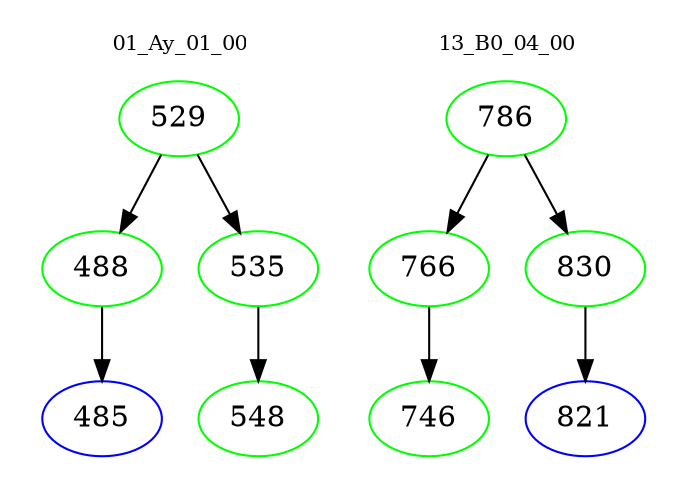 digraph{
subgraph cluster_0 {
color = white
label = "01_Ay_01_00";
fontsize=10;
T0_529 [label="529", color="green"]
T0_529 -> T0_488 [color="black"]
T0_488 [label="488", color="green"]
T0_488 -> T0_485 [color="black"]
T0_485 [label="485", color="blue"]
T0_529 -> T0_535 [color="black"]
T0_535 [label="535", color="green"]
T0_535 -> T0_548 [color="black"]
T0_548 [label="548", color="green"]
}
subgraph cluster_1 {
color = white
label = "13_B0_04_00";
fontsize=10;
T1_786 [label="786", color="green"]
T1_786 -> T1_766 [color="black"]
T1_766 [label="766", color="green"]
T1_766 -> T1_746 [color="black"]
T1_746 [label="746", color="green"]
T1_786 -> T1_830 [color="black"]
T1_830 [label="830", color="green"]
T1_830 -> T1_821 [color="black"]
T1_821 [label="821", color="blue"]
}
}
